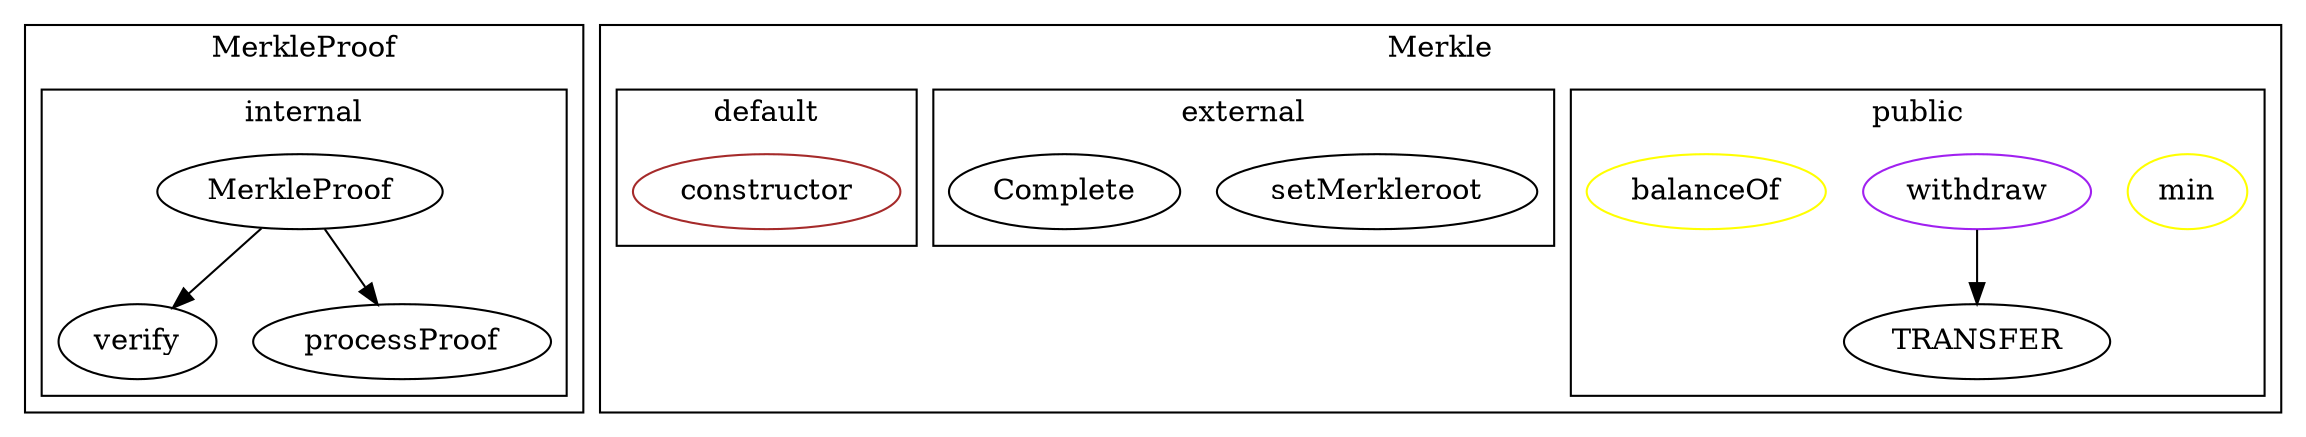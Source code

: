 digraph parent {
	subgraph cluster_MerkleProof {
		graph [label=MerkleProof]
		subgraph cluster_MerkleProof_internal {
			graph [label=internal]
			MerkleProof -> verify
			MerkleProof -> processProof
		}
		subgraph cluster_MerkleProof_public {
			graph [label=public]
		}
		subgraph cluster_MerkleProof_external {
			graph [label=external]
		}
		subgraph cluster_MerkleProof_default {
			graph [label=default]
		}
	}
	subgraph cluster_Merkle {
		graph [label=Merkle]
		subgraph cluster_Merkle_internal {
			graph [label=internal]
		}
		subgraph cluster_Merkle_public {
			graph [label=public]
			min [color=yellow]
			withdraw [color=purple]
			TRANSFER
			withdraw -> TRANSFER
			balanceOf [color=yellow]
		}
		subgraph cluster_Merkle_external {
			graph [label=external]
			setMerkleroot
			Complete
		}
		subgraph cluster_Merkle_default {
			graph [label=default]
			constructor [color=brown]
		}
	}
}
